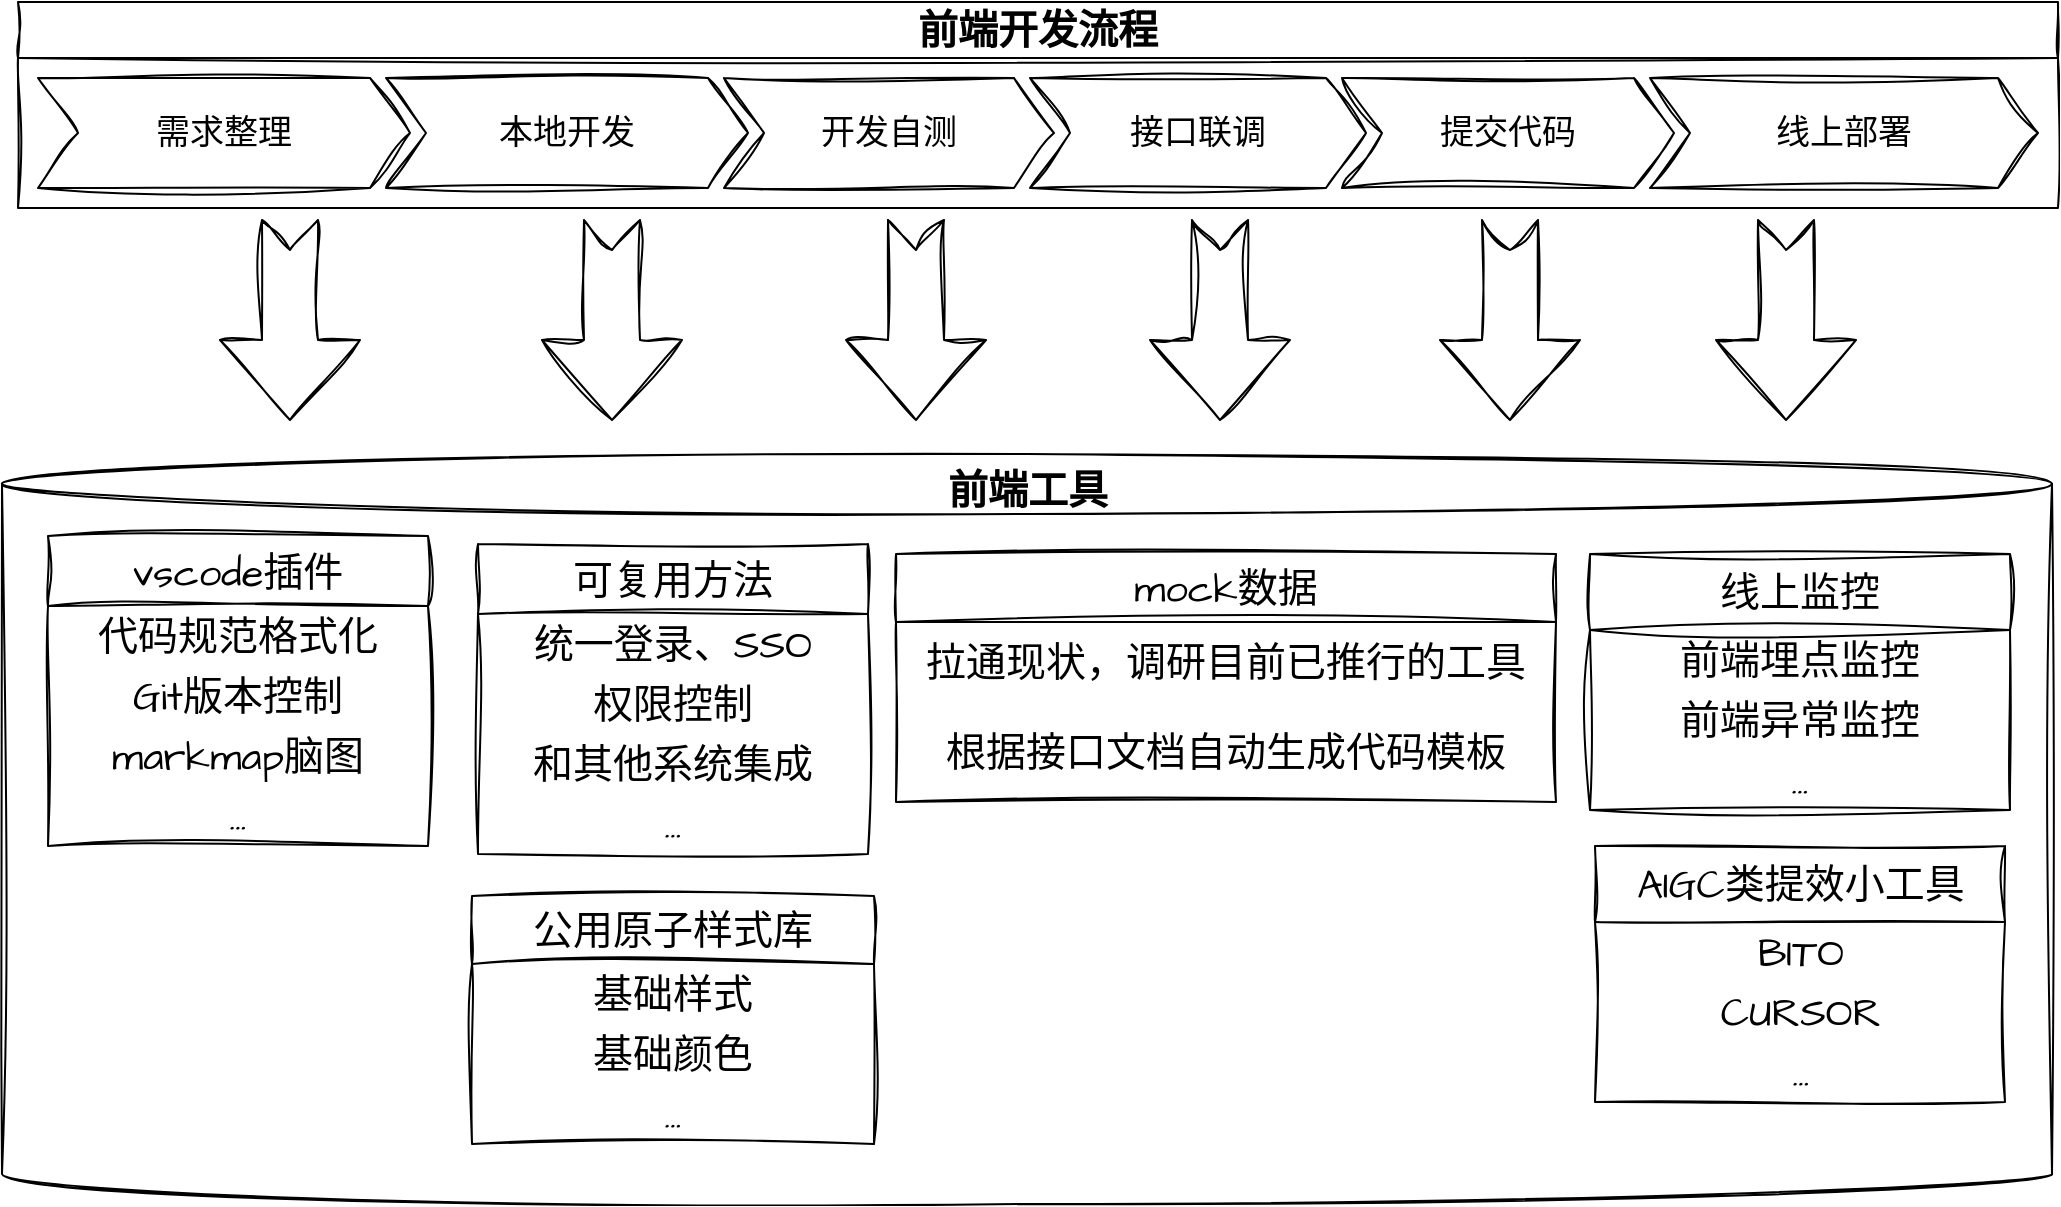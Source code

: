 <mxfile version="21.3.2" type="github">
  <diagram name="第 1 页" id="Upyumw9OL3F4c3otLRZ4">
    <mxGraphModel dx="1574" dy="979" grid="0" gridSize="10" guides="1" tooltips="1" connect="1" arrows="1" fold="1" page="1" pageScale="1" pageWidth="827" pageHeight="1169" math="0" shadow="0">
      <root>
        <mxCell id="0" />
        <mxCell id="1" parent="0" />
        <mxCell id="q6GRRX03iTk6fhjIYQ14-1" value="" style="shape=cylinder3;whiteSpace=wrap;html=1;boundedLbl=1;backgroundOutline=1;size=15;hachureGap=4;fontFamily=Architects Daughter;fontSource=https%3A%2F%2Ffonts.googleapis.com%2Fcss%3Ffamily%3DArchitects%2BDaughter;fontSize=20;rounded=0;sketch=1;curveFitting=1;jiggle=2;labelBackgroundColor=none;" vertex="1" parent="1">
          <mxGeometry x="368" y="362" width="1025" height="375" as="geometry" />
        </mxCell>
        <mxCell id="q6GRRX03iTk6fhjIYQ14-7" value="可复用方法" style="swimlane;fontStyle=0;childLayout=stackLayout;horizontal=1;startSize=35;horizontalStack=0;resizeParent=1;resizeParentMax=0;resizeLast=0;collapsible=1;marginBottom=0;whiteSpace=wrap;html=1;hachureGap=4;fontFamily=Architects Daughter;fontSource=https%3A%2F%2Ffonts.googleapis.com%2Fcss%3Ffamily%3DArchitects%2BDaughter;fontSize=20;rounded=0;sketch=1;curveFitting=1;jiggle=2;labelBackgroundColor=none;" vertex="1" parent="1">
          <mxGeometry x="606" y="407" width="195" height="155" as="geometry" />
        </mxCell>
        <mxCell id="q6GRRX03iTk6fhjIYQ14-8" value="统一登录、SSO" style="text;strokeColor=none;fillColor=none;align=center;verticalAlign=middle;spacingLeft=4;spacingRight=4;overflow=hidden;points=[[0,0.5],[1,0.5]];portConstraint=eastwest;rotatable=0;whiteSpace=wrap;html=1;fontSize=20;fontFamily=Architects Daughter;rounded=0;sketch=1;curveFitting=1;jiggle=2;labelBackgroundColor=none;" vertex="1" parent="q6GRRX03iTk6fhjIYQ14-7">
          <mxGeometry y="35" width="195" height="30" as="geometry" />
        </mxCell>
        <mxCell id="q6GRRX03iTk6fhjIYQ14-9" value="权限控制" style="text;strokeColor=none;fillColor=none;align=center;verticalAlign=middle;spacingLeft=4;spacingRight=4;overflow=hidden;points=[[0,0.5],[1,0.5]];portConstraint=eastwest;rotatable=0;whiteSpace=wrap;html=1;fontSize=20;fontFamily=Architects Daughter;rounded=0;sketch=1;curveFitting=1;jiggle=2;labelBackgroundColor=none;" vertex="1" parent="q6GRRX03iTk6fhjIYQ14-7">
          <mxGeometry y="65" width="195" height="30" as="geometry" />
        </mxCell>
        <mxCell id="q6GRRX03iTk6fhjIYQ14-60" value="和其他系统集成" style="text;strokeColor=none;fillColor=none;align=center;verticalAlign=middle;spacingLeft=4;spacingRight=4;overflow=hidden;points=[[0,0.5],[1,0.5]];portConstraint=eastwest;rotatable=0;whiteSpace=wrap;html=1;fontSize=20;fontFamily=Architects Daughter;rounded=0;sketch=1;curveFitting=1;jiggle=2;labelBackgroundColor=none;" vertex="1" parent="q6GRRX03iTk6fhjIYQ14-7">
          <mxGeometry y="95" width="195" height="30" as="geometry" />
        </mxCell>
        <mxCell id="q6GRRX03iTk6fhjIYQ14-10" value="..." style="text;strokeColor=none;fillColor=none;align=center;verticalAlign=middle;spacingLeft=4;spacingRight=4;overflow=hidden;points=[[0,0.5],[1,0.5]];portConstraint=eastwest;rotatable=0;whiteSpace=wrap;html=1;fontSize=20;fontFamily=Architects Daughter;rounded=0;sketch=1;curveFitting=1;jiggle=2;labelBackgroundColor=none;" vertex="1" parent="q6GRRX03iTk6fhjIYQ14-7">
          <mxGeometry y="125" width="195" height="30" as="geometry" />
        </mxCell>
        <mxCell id="q6GRRX03iTk6fhjIYQ14-11" value="公用原子样式库" style="swimlane;fontStyle=0;childLayout=stackLayout;horizontal=1;startSize=34;horizontalStack=0;resizeParent=1;resizeParentMax=0;resizeLast=0;collapsible=1;marginBottom=0;whiteSpace=wrap;html=1;hachureGap=4;fontFamily=Architects Daughter;fontSource=https%3A%2F%2Ffonts.googleapis.com%2Fcss%3Ffamily%3DArchitects%2BDaughter;fontSize=20;rounded=0;sketch=1;curveFitting=1;jiggle=2;labelBackgroundColor=none;" vertex="1" parent="1">
          <mxGeometry x="603" y="583" width="201" height="124" as="geometry" />
        </mxCell>
        <mxCell id="q6GRRX03iTk6fhjIYQ14-12" value="基础样式" style="text;strokeColor=none;fillColor=none;align=center;verticalAlign=middle;spacingLeft=4;spacingRight=4;overflow=hidden;points=[[0,0.5],[1,0.5]];portConstraint=eastwest;rotatable=0;whiteSpace=wrap;html=1;fontSize=20;fontFamily=Architects Daughter;rounded=0;sketch=1;curveFitting=1;jiggle=2;labelBackgroundColor=none;" vertex="1" parent="q6GRRX03iTk6fhjIYQ14-11">
          <mxGeometry y="34" width="201" height="30" as="geometry" />
        </mxCell>
        <mxCell id="q6GRRX03iTk6fhjIYQ14-13" value="基础颜色" style="text;strokeColor=none;fillColor=none;align=center;verticalAlign=middle;spacingLeft=4;spacingRight=4;overflow=hidden;points=[[0,0.5],[1,0.5]];portConstraint=eastwest;rotatable=0;whiteSpace=wrap;html=1;fontSize=20;fontFamily=Architects Daughter;rounded=0;sketch=1;curveFitting=1;jiggle=2;labelBackgroundColor=none;" vertex="1" parent="q6GRRX03iTk6fhjIYQ14-11">
          <mxGeometry y="64" width="201" height="30" as="geometry" />
        </mxCell>
        <mxCell id="q6GRRX03iTk6fhjIYQ14-14" value="..." style="text;strokeColor=none;fillColor=none;align=center;verticalAlign=middle;spacingLeft=4;spacingRight=4;overflow=hidden;points=[[0,0.5],[1,0.5]];portConstraint=eastwest;rotatable=0;whiteSpace=wrap;html=1;fontSize=20;fontFamily=Architects Daughter;rounded=0;sketch=1;curveFitting=1;jiggle=2;labelBackgroundColor=none;" vertex="1" parent="q6GRRX03iTk6fhjIYQ14-11">
          <mxGeometry y="94" width="201" height="30" as="geometry" />
        </mxCell>
        <mxCell id="q6GRRX03iTk6fhjIYQ14-29" value="&lt;b&gt;前端工具&lt;/b&gt;" style="text;html=1;strokeColor=none;fillColor=none;align=center;verticalAlign=middle;whiteSpace=wrap;rounded=0;fontSize=20;fontFamily=Architects Daughter;sketch=1;curveFitting=1;jiggle=2;labelBackgroundColor=none;" vertex="1" parent="1">
          <mxGeometry x="745.5" y="365" width="270" height="30" as="geometry" />
        </mxCell>
        <mxCell id="q6GRRX03iTk6fhjIYQ14-30" value="前端开发流程" style="swimlane;childLayout=stackLayout;horizontal=1;horizontalStack=1;resizeParent=1;resizeParentMax=0;resizeLast=0;collapsible=0;stackBorder=10;stackSpacing=-12;resizable=1;align=center;points=[];whiteSpace=wrap;html=1;hachureGap=4;fontFamily=Architects Daughter;fontSource=https%3A%2F%2Ffonts.googleapis.com%2Fcss%3Ffamily%3DArchitects%2BDaughter;fontSize=20;rounded=0;sketch=1;curveFitting=1;jiggle=2;labelBackgroundColor=none;startSize=28;" vertex="1" parent="1">
          <mxGeometry x="376" y="136" width="1020" height="103" as="geometry" />
        </mxCell>
        <mxCell id="q6GRRX03iTk6fhjIYQ14-31" value="需求整理" style="shape=step;perimeter=stepPerimeter;fixedSize=1;points=[];whiteSpace=wrap;html=1;hachureGap=4;fontFamily=Architects Daughter;fontSource=https%3A%2F%2Ffonts.googleapis.com%2Fcss%3Ffamily%3DArchitects%2BDaughter;fontSize=17;align=center;fontStyle=0;rounded=0;sketch=1;curveFitting=1;jiggle=2;labelBackgroundColor=none;" vertex="1" parent="q6GRRX03iTk6fhjIYQ14-30">
          <mxGeometry x="10" y="38" width="186" height="55" as="geometry" />
        </mxCell>
        <mxCell id="q6GRRX03iTk6fhjIYQ14-32" value="本地开发" style="shape=step;perimeter=stepPerimeter;fixedSize=1;points=[];whiteSpace=wrap;html=1;hachureGap=4;fontFamily=Architects Daughter;fontSource=https%3A%2F%2Ffonts.googleapis.com%2Fcss%3Ffamily%3DArchitects%2BDaughter;fontSize=17;align=center;fontStyle=0;rounded=0;sketch=1;curveFitting=1;jiggle=2;labelBackgroundColor=none;" vertex="1" parent="q6GRRX03iTk6fhjIYQ14-30">
          <mxGeometry x="184" y="38" width="181" height="55" as="geometry" />
        </mxCell>
        <mxCell id="q6GRRX03iTk6fhjIYQ14-39" value="开发自测" style="shape=step;perimeter=stepPerimeter;fixedSize=1;points=[];whiteSpace=wrap;html=1;hachureGap=4;fontFamily=Architects Daughter;fontSource=https%3A%2F%2Ffonts.googleapis.com%2Fcss%3Ffamily%3DArchitects%2BDaughter;fontSize=17;align=center;fontStyle=0;rounded=0;sketch=1;curveFitting=1;jiggle=2;labelBackgroundColor=none;" vertex="1" parent="q6GRRX03iTk6fhjIYQ14-30">
          <mxGeometry x="353" y="38" width="165" height="55" as="geometry" />
        </mxCell>
        <mxCell id="q6GRRX03iTk6fhjIYQ14-36" value="接口联调" style="shape=step;perimeter=stepPerimeter;fixedSize=1;points=[];whiteSpace=wrap;html=1;hachureGap=4;fontFamily=Architects Daughter;fontSource=https%3A%2F%2Ffonts.googleapis.com%2Fcss%3Ffamily%3DArchitects%2BDaughter;fontSize=17;align=center;fontStyle=0;rounded=0;sketch=1;curveFitting=1;jiggle=2;labelBackgroundColor=none;" vertex="1" parent="q6GRRX03iTk6fhjIYQ14-30">
          <mxGeometry x="506" y="38" width="168" height="55" as="geometry" />
        </mxCell>
        <mxCell id="q6GRRX03iTk6fhjIYQ14-37" value="提交代码" style="shape=step;perimeter=stepPerimeter;fixedSize=1;points=[];whiteSpace=wrap;html=1;hachureGap=4;fontFamily=Architects Daughter;fontSource=https%3A%2F%2Ffonts.googleapis.com%2Fcss%3Ffamily%3DArchitects%2BDaughter;fontSize=17;align=center;fontStyle=0;rounded=0;sketch=1;curveFitting=1;jiggle=2;labelBackgroundColor=none;" vertex="1" parent="q6GRRX03iTk6fhjIYQ14-30">
          <mxGeometry x="662" y="38" width="166" height="55" as="geometry" />
        </mxCell>
        <mxCell id="q6GRRX03iTk6fhjIYQ14-38" value="线上部署" style="shape=step;perimeter=stepPerimeter;fixedSize=1;points=[];whiteSpace=wrap;html=1;hachureGap=4;fontFamily=Architects Daughter;fontSource=https%3A%2F%2Ffonts.googleapis.com%2Fcss%3Ffamily%3DArchitects%2BDaughter;fontSize=17;align=center;fontStyle=0;rounded=0;sketch=1;curveFitting=1;jiggle=2;labelBackgroundColor=none;" vertex="1" parent="q6GRRX03iTk6fhjIYQ14-30">
          <mxGeometry x="816" y="38" width="194" height="55" as="geometry" />
        </mxCell>
        <mxCell id="q6GRRX03iTk6fhjIYQ14-3" value="AIGC类提效小工具" style="swimlane;fontStyle=0;childLayout=stackLayout;horizontal=1;startSize=38;horizontalStack=0;resizeParent=1;resizeParentMax=0;resizeLast=0;collapsible=1;marginBottom=0;whiteSpace=wrap;html=1;hachureGap=4;fontFamily=Architects Daughter;fontSource=https%3A%2F%2Ffonts.googleapis.com%2Fcss%3Ffamily%3DArchitects%2BDaughter;fontSize=20;rounded=0;sketch=1;curveFitting=1;jiggle=2;labelBackgroundColor=none;" vertex="1" parent="1">
          <mxGeometry x="1164.5" y="558" width="205" height="128" as="geometry" />
        </mxCell>
        <mxCell id="q6GRRX03iTk6fhjIYQ14-5" value="BITO" style="text;align=center;verticalAlign=middle;spacingLeft=4;spacingRight=4;overflow=hidden;points=[[0,0.5],[1,0.5]];portConstraint=eastwest;rotatable=0;whiteSpace=wrap;html=1;fontSize=20;fontFamily=Architects Daughter;rounded=0;sketch=1;curveFitting=1;jiggle=2;labelBackgroundColor=none;" vertex="1" parent="q6GRRX03iTk6fhjIYQ14-3">
          <mxGeometry y="38" width="205" height="30" as="geometry" />
        </mxCell>
        <mxCell id="q6GRRX03iTk6fhjIYQ14-6" value="CURSOR" style="text;align=center;verticalAlign=middle;spacingLeft=4;spacingRight=4;overflow=hidden;points=[[0,0.5],[1,0.5]];portConstraint=eastwest;rotatable=0;whiteSpace=wrap;html=1;fontSize=20;fontFamily=Architects Daughter;rounded=0;sketch=1;curveFitting=1;jiggle=2;labelBackgroundColor=none;" vertex="1" parent="q6GRRX03iTk6fhjIYQ14-3">
          <mxGeometry y="68" width="205" height="30" as="geometry" />
        </mxCell>
        <mxCell id="q6GRRX03iTk6fhjIYQ14-62" value="..." style="text;align=center;verticalAlign=middle;spacingLeft=4;spacingRight=4;overflow=hidden;points=[[0,0.5],[1,0.5]];portConstraint=eastwest;rotatable=0;whiteSpace=wrap;html=1;fontSize=20;fontFamily=Architects Daughter;rounded=0;sketch=1;curveFitting=1;jiggle=2;labelBackgroundColor=none;" vertex="1" parent="q6GRRX03iTk6fhjIYQ14-3">
          <mxGeometry y="98" width="205" height="30" as="geometry" />
        </mxCell>
        <mxCell id="q6GRRX03iTk6fhjIYQ14-40" value="vscode插件" style="swimlane;fontStyle=0;childLayout=stackLayout;horizontal=1;startSize=35;horizontalStack=0;resizeParent=1;resizeParentMax=0;resizeLast=0;collapsible=1;marginBottom=0;whiteSpace=wrap;html=1;hachureGap=4;fontFamily=Architects Daughter;fontSource=https%3A%2F%2Ffonts.googleapis.com%2Fcss%3Ffamily%3DArchitects%2BDaughter;fontSize=20;rounded=0;sketch=1;curveFitting=1;jiggle=2;labelBackgroundColor=none;" vertex="1" parent="1">
          <mxGeometry x="391" y="403" width="190" height="155" as="geometry" />
        </mxCell>
        <mxCell id="q6GRRX03iTk6fhjIYQ14-41" value="代码规范格式化" style="text;strokeColor=none;fillColor=none;align=center;verticalAlign=middle;spacingLeft=4;spacingRight=4;overflow=hidden;points=[[0,0.5],[1,0.5]];portConstraint=eastwest;rotatable=0;whiteSpace=wrap;html=1;fontSize=20;fontFamily=Architects Daughter;rounded=0;sketch=1;curveFitting=1;jiggle=2;labelBackgroundColor=none;" vertex="1" parent="q6GRRX03iTk6fhjIYQ14-40">
          <mxGeometry y="35" width="190" height="30" as="geometry" />
        </mxCell>
        <mxCell id="q6GRRX03iTk6fhjIYQ14-42" value="Git版本控制" style="text;strokeColor=none;fillColor=none;align=center;verticalAlign=middle;spacingLeft=4;spacingRight=4;overflow=hidden;points=[[0,0.5],[1,0.5]];portConstraint=eastwest;rotatable=0;whiteSpace=wrap;html=1;fontSize=20;fontFamily=Architects Daughter;rounded=0;sketch=1;curveFitting=1;jiggle=2;labelBackgroundColor=none;" vertex="1" parent="q6GRRX03iTk6fhjIYQ14-40">
          <mxGeometry y="65" width="190" height="30" as="geometry" />
        </mxCell>
        <mxCell id="q6GRRX03iTk6fhjIYQ14-59" value="markmap脑图" style="text;strokeColor=none;fillColor=none;align=center;verticalAlign=middle;spacingLeft=4;spacingRight=4;overflow=hidden;points=[[0,0.5],[1,0.5]];portConstraint=eastwest;rotatable=0;whiteSpace=wrap;html=1;fontSize=20;fontFamily=Architects Daughter;rounded=0;sketch=1;curveFitting=1;jiggle=2;labelBackgroundColor=none;" vertex="1" parent="q6GRRX03iTk6fhjIYQ14-40">
          <mxGeometry y="95" width="190" height="30" as="geometry" />
        </mxCell>
        <mxCell id="q6GRRX03iTk6fhjIYQ14-43" value="..." style="text;strokeColor=none;fillColor=none;align=center;verticalAlign=middle;spacingLeft=4;spacingRight=4;overflow=hidden;points=[[0,0.5],[1,0.5]];portConstraint=eastwest;rotatable=0;whiteSpace=wrap;html=1;fontSize=20;fontFamily=Architects Daughter;rounded=0;sketch=1;curveFitting=1;jiggle=2;labelBackgroundColor=none;" vertex="1" parent="q6GRRX03iTk6fhjIYQ14-40">
          <mxGeometry y="125" width="190" height="30" as="geometry" />
        </mxCell>
        <mxCell id="q6GRRX03iTk6fhjIYQ14-44" value="mock数据" style="swimlane;fontStyle=0;childLayout=stackLayout;horizontal=1;startSize=34;horizontalStack=0;resizeParent=1;resizeParentMax=0;resizeLast=0;collapsible=1;marginBottom=0;whiteSpace=wrap;html=1;hachureGap=4;fontFamily=Architects Daughter;fontSource=https%3A%2F%2Ffonts.googleapis.com%2Fcss%3Ffamily%3DArchitects%2BDaughter;fontSize=20;rounded=0;sketch=1;curveFitting=1;jiggle=2;labelBackgroundColor=none;" vertex="1" parent="1">
          <mxGeometry x="815" y="412" width="330" height="124" as="geometry" />
        </mxCell>
        <mxCell id="q6GRRX03iTk6fhjIYQ14-45" value="拉通现状，调研目前已推行的工具" style="text;strokeColor=none;fillColor=none;align=center;verticalAlign=middle;spacingLeft=4;spacingRight=4;overflow=hidden;points=[[0,0.5],[1,0.5]];portConstraint=eastwest;rotatable=0;whiteSpace=wrap;html=1;fontSize=20;fontFamily=Architects Daughter;rounded=0;sketch=1;curveFitting=1;jiggle=2;labelBackgroundColor=none;" vertex="1" parent="q6GRRX03iTk6fhjIYQ14-44">
          <mxGeometry y="34" width="330" height="40" as="geometry" />
        </mxCell>
        <mxCell id="q6GRRX03iTk6fhjIYQ14-61" value="根据接口文档自动生成代码模板" style="text;strokeColor=none;fillColor=none;align=center;verticalAlign=middle;spacingLeft=4;spacingRight=4;overflow=hidden;points=[[0,0.5],[1,0.5]];portConstraint=eastwest;rotatable=0;whiteSpace=wrap;html=1;fontSize=20;fontFamily=Architects Daughter;rounded=0;sketch=1;curveFitting=1;jiggle=2;labelBackgroundColor=none;" vertex="1" parent="q6GRRX03iTk6fhjIYQ14-44">
          <mxGeometry y="74" width="330" height="50" as="geometry" />
        </mxCell>
        <mxCell id="q6GRRX03iTk6fhjIYQ14-65" value="线上监控" style="swimlane;fontStyle=0;childLayout=stackLayout;horizontal=1;startSize=38;horizontalStack=0;resizeParent=1;resizeParentMax=0;resizeLast=0;collapsible=1;marginBottom=0;whiteSpace=wrap;html=1;hachureGap=4;fontFamily=Architects Daughter;fontSource=https%3A%2F%2Ffonts.googleapis.com%2Fcss%3Ffamily%3DArchitects%2BDaughter;fontSize=20;rounded=0;sketch=1;curveFitting=1;jiggle=2;labelBackgroundColor=none;" vertex="1" parent="1">
          <mxGeometry x="1162" y="412" width="210" height="128" as="geometry" />
        </mxCell>
        <mxCell id="q6GRRX03iTk6fhjIYQ14-66" value="前端埋点监控" style="text;align=center;verticalAlign=middle;spacingLeft=4;spacingRight=4;overflow=hidden;points=[[0,0.5],[1,0.5]];portConstraint=eastwest;rotatable=0;whiteSpace=wrap;html=1;fontSize=20;fontFamily=Architects Daughter;rounded=0;sketch=1;curveFitting=1;jiggle=2;labelBackgroundColor=none;" vertex="1" parent="q6GRRX03iTk6fhjIYQ14-65">
          <mxGeometry y="38" width="210" height="30" as="geometry" />
        </mxCell>
        <mxCell id="q6GRRX03iTk6fhjIYQ14-67" value="前端异常监控" style="text;align=center;verticalAlign=middle;spacingLeft=4;spacingRight=4;overflow=hidden;points=[[0,0.5],[1,0.5]];portConstraint=eastwest;rotatable=0;whiteSpace=wrap;html=1;fontSize=20;fontFamily=Architects Daughter;rounded=0;sketch=1;curveFitting=1;jiggle=2;labelBackgroundColor=none;" vertex="1" parent="q6GRRX03iTk6fhjIYQ14-65">
          <mxGeometry y="68" width="210" height="30" as="geometry" />
        </mxCell>
        <mxCell id="q6GRRX03iTk6fhjIYQ14-68" value="..." style="text;align=center;verticalAlign=middle;spacingLeft=4;spacingRight=4;overflow=hidden;points=[[0,0.5],[1,0.5]];portConstraint=eastwest;rotatable=0;whiteSpace=wrap;html=1;fontSize=20;fontFamily=Architects Daughter;rounded=0;sketch=1;curveFitting=1;jiggle=2;labelBackgroundColor=none;" vertex="1" parent="q6GRRX03iTk6fhjIYQ14-65">
          <mxGeometry y="98" width="210" height="30" as="geometry" />
        </mxCell>
        <mxCell id="q6GRRX03iTk6fhjIYQ14-78" value="" style="html=1;shadow=0;dashed=0;align=center;verticalAlign=middle;shape=mxgraph.arrows2.arrow;dy=0.6;dx=40;notch=15;sketch=1;hachureGap=4;jiggle=2;curveFitting=1;fontFamily=Architects Daughter;fontSource=https%3A%2F%2Ffonts.googleapis.com%2Fcss%3Ffamily%3DArchitects%2BDaughter;fontSize=20;rotation=90;" vertex="1" parent="1">
          <mxGeometry x="623" y="260" width="100" height="70" as="geometry" />
        </mxCell>
        <mxCell id="q6GRRX03iTk6fhjIYQ14-79" value="" style="html=1;shadow=0;dashed=0;align=center;verticalAlign=middle;shape=mxgraph.arrows2.arrow;dy=0.6;dx=40;notch=15;sketch=1;hachureGap=4;jiggle=2;curveFitting=1;fontFamily=Architects Daughter;fontSource=https%3A%2F%2Ffonts.googleapis.com%2Fcss%3Ffamily%3DArchitects%2BDaughter;fontSize=20;rotation=90;" vertex="1" parent="1">
          <mxGeometry x="775" y="260" width="100" height="70" as="geometry" />
        </mxCell>
        <mxCell id="q6GRRX03iTk6fhjIYQ14-80" value="" style="html=1;shadow=0;dashed=0;align=center;verticalAlign=middle;shape=mxgraph.arrows2.arrow;dy=0.6;dx=40;notch=15;sketch=1;hachureGap=4;jiggle=2;curveFitting=1;fontFamily=Architects Daughter;fontSource=https%3A%2F%2Ffonts.googleapis.com%2Fcss%3Ffamily%3DArchitects%2BDaughter;fontSize=20;rotation=90;" vertex="1" parent="1">
          <mxGeometry x="462" y="260" width="100" height="70" as="geometry" />
        </mxCell>
        <mxCell id="q6GRRX03iTk6fhjIYQ14-81" value="" style="html=1;shadow=0;dashed=0;align=center;verticalAlign=middle;shape=mxgraph.arrows2.arrow;dy=0.6;dx=40;notch=15;sketch=1;hachureGap=4;jiggle=2;curveFitting=1;fontFamily=Architects Daughter;fontSource=https%3A%2F%2Ffonts.googleapis.com%2Fcss%3Ffamily%3DArchitects%2BDaughter;fontSize=20;rotation=90;" vertex="1" parent="1">
          <mxGeometry x="927" y="260" width="100" height="70" as="geometry" />
        </mxCell>
        <mxCell id="q6GRRX03iTk6fhjIYQ14-82" value="" style="html=1;shadow=0;dashed=0;align=center;verticalAlign=middle;shape=mxgraph.arrows2.arrow;dy=0.6;dx=40;notch=15;sketch=1;hachureGap=4;jiggle=2;curveFitting=1;fontFamily=Architects Daughter;fontSource=https%3A%2F%2Ffonts.googleapis.com%2Fcss%3Ffamily%3DArchitects%2BDaughter;fontSize=20;rotation=90;" vertex="1" parent="1">
          <mxGeometry x="1072" y="260" width="100" height="70" as="geometry" />
        </mxCell>
        <mxCell id="q6GRRX03iTk6fhjIYQ14-83" value="" style="html=1;shadow=0;dashed=0;align=center;verticalAlign=middle;shape=mxgraph.arrows2.arrow;dy=0.6;dx=40;notch=15;sketch=1;hachureGap=4;jiggle=2;curveFitting=1;fontFamily=Architects Daughter;fontSource=https%3A%2F%2Ffonts.googleapis.com%2Fcss%3Ffamily%3DArchitects%2BDaughter;fontSize=20;rotation=90;" vertex="1" parent="1">
          <mxGeometry x="1210" y="260" width="100" height="70" as="geometry" />
        </mxCell>
      </root>
    </mxGraphModel>
  </diagram>
</mxfile>
